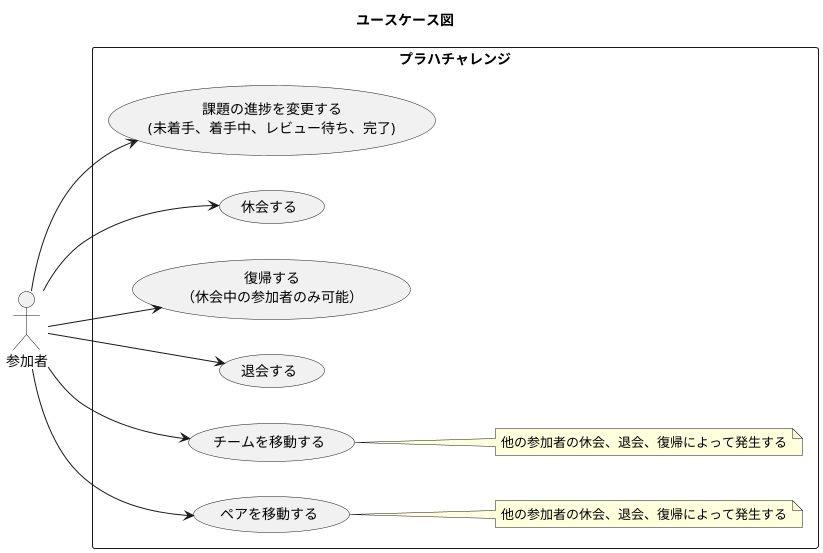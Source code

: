 @startuml

title "ユースケース図"

left to right direction
actor "参加者" as actor
rectangle プラハチャレンジ {
  usecase "課題の進捗を変更する\n(未着手、着手中、レビュー待ち、完了)" as UC1
  usecase "休会する" as UC2
  usecase "復帰する\n（休会中の参加者のみ可能）" as UC3
  usecase "退会する" as UC4
  usecase "チームを移動する" as UC5
    note right of UC5
      他の参加者の休会、退会、復帰によって発生する
    end note
  usecase "ペアを移動する" as UC6
    note right of UC6
      他の参加者の休会、退会、復帰によって発生する
    end note
}

actor --> UC1
actor --> UC2
actor --> UC3
actor --> UC4
actor --> UC5
actor --> UC6
@enduml

@enduml
